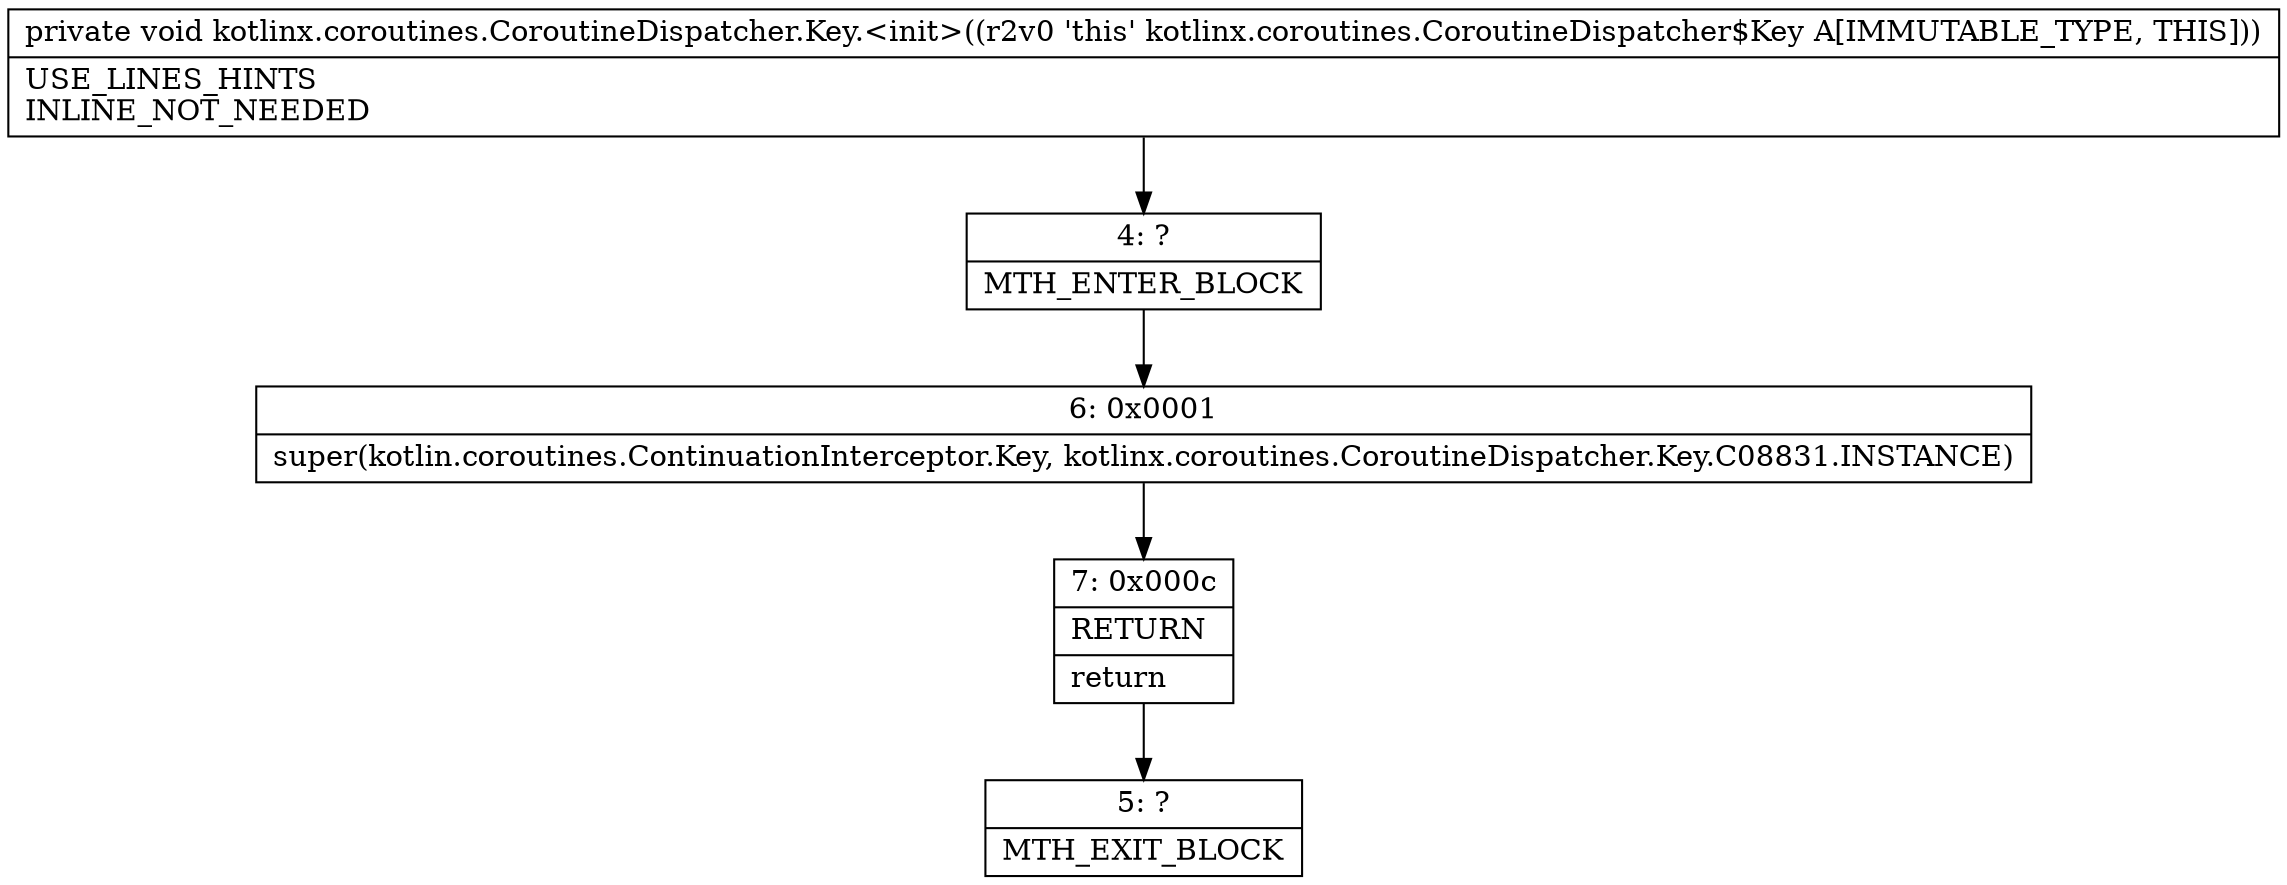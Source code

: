 digraph "CFG forkotlinx.coroutines.CoroutineDispatcher.Key.\<init\>()V" {
Node_4 [shape=record,label="{4\:\ ?|MTH_ENTER_BLOCK\l}"];
Node_6 [shape=record,label="{6\:\ 0x0001|super(kotlin.coroutines.ContinuationInterceptor.Key, kotlinx.coroutines.CoroutineDispatcher.Key.C08831.INSTANCE)\l}"];
Node_7 [shape=record,label="{7\:\ 0x000c|RETURN\l|return\l}"];
Node_5 [shape=record,label="{5\:\ ?|MTH_EXIT_BLOCK\l}"];
MethodNode[shape=record,label="{private void kotlinx.coroutines.CoroutineDispatcher.Key.\<init\>((r2v0 'this' kotlinx.coroutines.CoroutineDispatcher$Key A[IMMUTABLE_TYPE, THIS]))  | USE_LINES_HINTS\lINLINE_NOT_NEEDED\l}"];
MethodNode -> Node_4;Node_4 -> Node_6;
Node_6 -> Node_7;
Node_7 -> Node_5;
}

